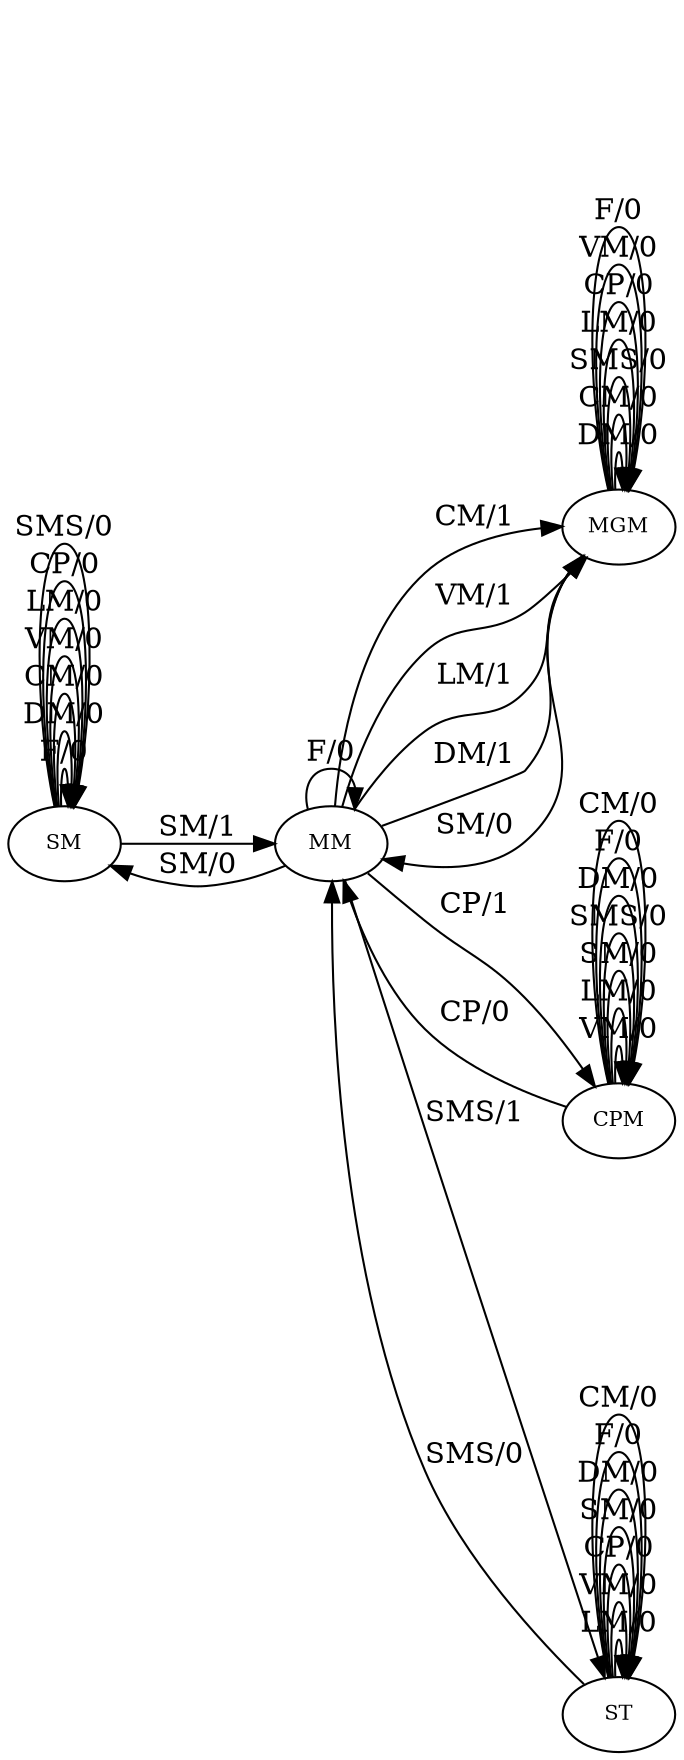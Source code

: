 digraph MefGraph{
	node [fontsize="10"]

                  	rankdir=LR
	0 [label="SM"]
	1 [label="MM"]
	2 [label="MGM"]
	3 [label="CPM"]
	4 [label="ST"]

	4 -> 4 [label="LM/0"]
	3 -> 3 [label="VM/0"]
	3 -> 3 [label="LM/0"]
	1 -> 2 [label="CM/1"]
	4 -> 4 [label="VM/0"]
	3 -> 1 [label="CP/0"]
	2 -> 2 [label="DM/0"]
	0 -> 0 [label="F/0"]
	4 -> 4 [label="CP/0"]
	2 -> 2 [label="CM/0"]
	1 -> 2 [label="VM/1"]
	1 -> 2 [label="LM/1"]
	3 -> 3 [label="SM/0"]
	1 -> 3 [label="CP/1"]
	0 -> 0 [label="DM/0"]
	4 -> 4 [label="SM/0"]
	2 -> 2 [label="SMS/0"]
	2 -> 2 [label="LM/0"]
	0 -> 0 [label="CM/0"]
	2 -> 2 [label="CP/0"]
	2 -> 2 [label="VM/0"]
	1 -> 0 [label="SM/0"]
	2 -> 2 [label="F/0"]
	1 -> 4 [label="SMS/1"]
	0 -> 0 [label="VM/0"]
	0 -> 0 [label="LM/0"]
	1 -> 1 [label="F/0"]
	0 -> 0 [label="CP/0"]
	3 -> 3 [label="SMS/0"]
	3 -> 3 [label="DM/0"]
	2 -> 1 [label="SM/0"]
	4 -> 1 [label="SMS/0"]
	4 -> 4 [label="DM/0"]
	3 -> 3 [label="F/0"]
	3 -> 3 [label="CM/0"]
	0 -> 0 [label="SMS/0"]
	0 -> 1 [label="SM/1"]
	4 -> 4 [label="F/0"]
	4 -> 4 [label="CM/0"]
	1 -> 2 [label="DM/1"]
}
